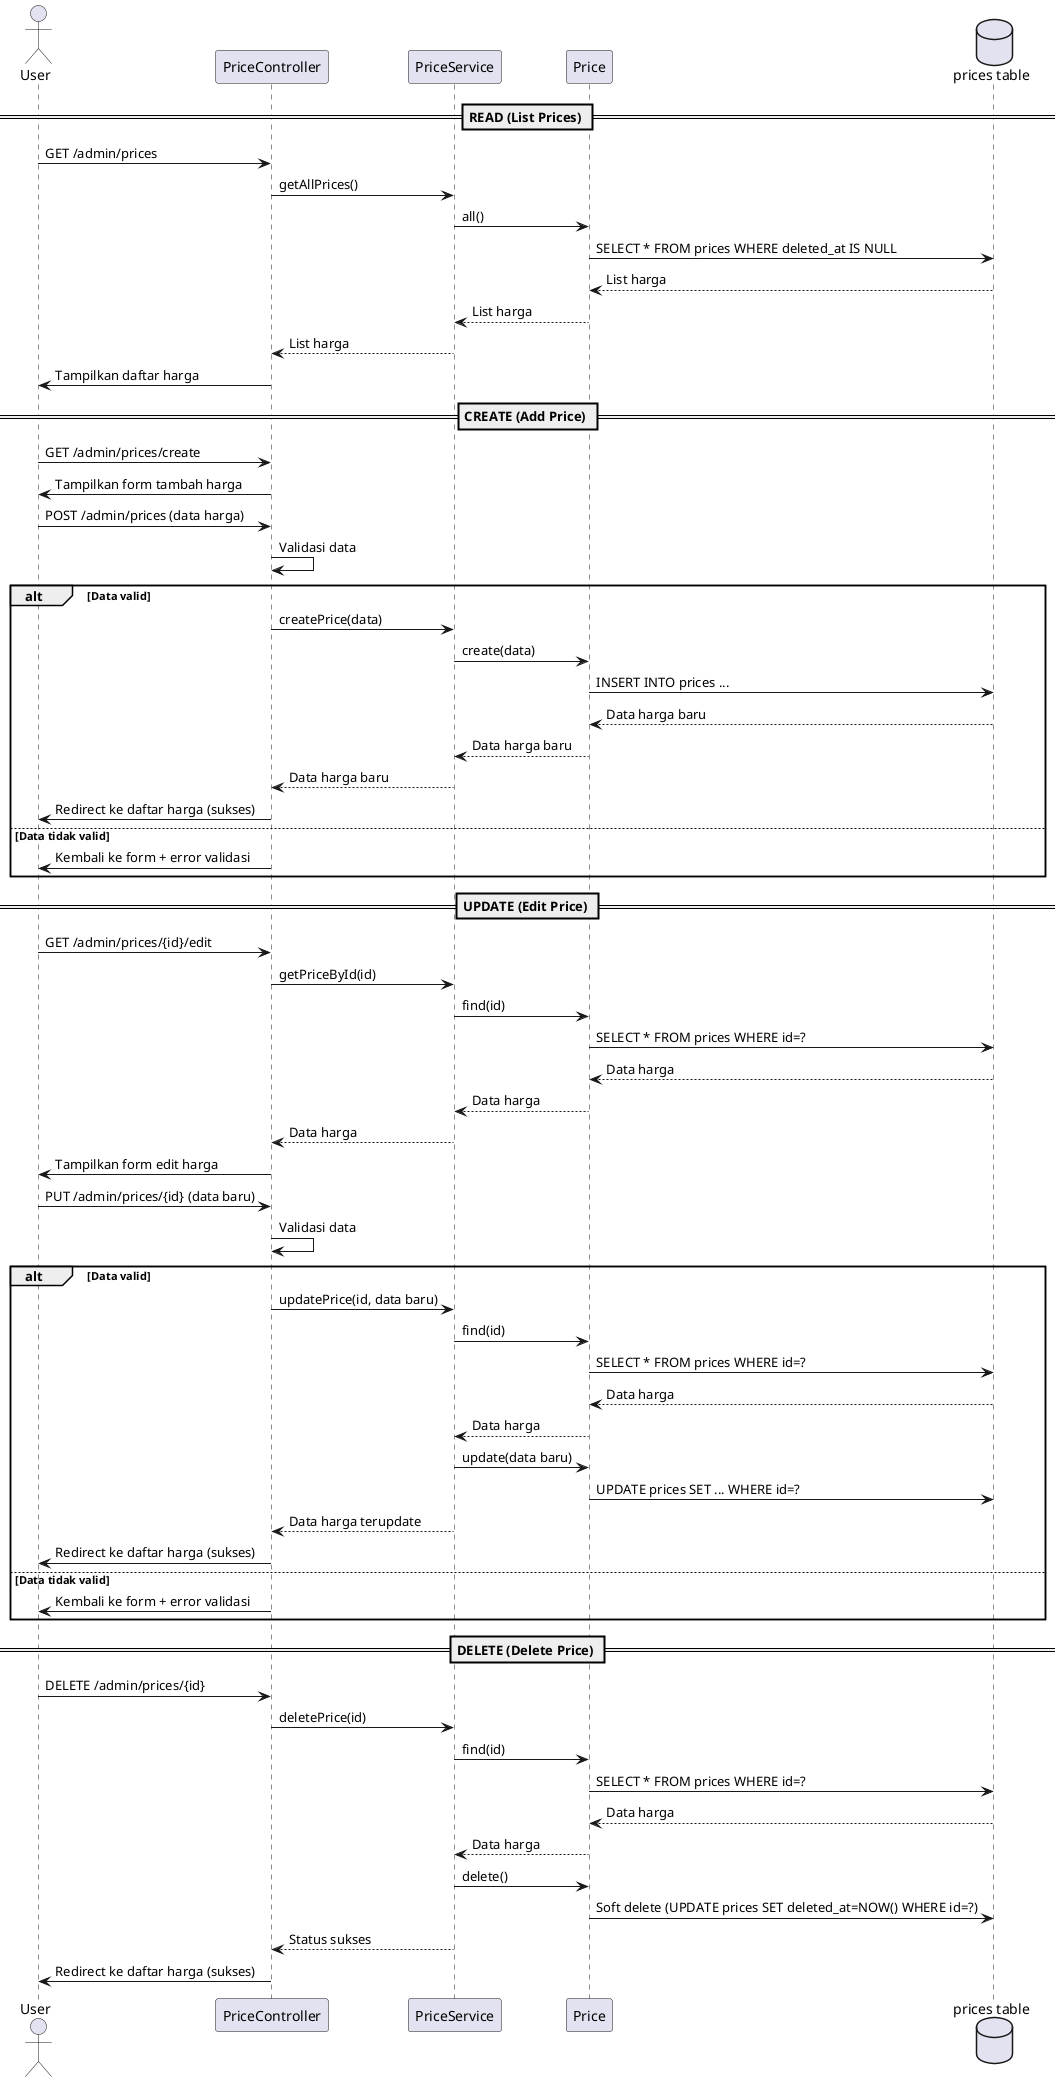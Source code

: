@startuml Sequence Diagram - CRUD Master Harga (Lengkap)

actor User
participant "PriceController" as Controller
participant "PriceService" as Service
participant "Price" as Model
database "prices table" as DB

== READ (List Prices) ==
User -> Controller : GET /admin/prices
Controller -> Service : getAllPrices()
Service -> Model : all()
Model -> DB : SELECT * FROM prices WHERE deleted_at IS NULL
DB --> Model : List harga
Model --> Service : List harga
Service --> Controller : List harga
Controller -> User : Tampilkan daftar harga

== CREATE (Add Price) ==
User -> Controller : GET /admin/prices/create
Controller -> User : Tampilkan form tambah harga

User -> Controller : POST /admin/prices (data harga)
Controller -> Controller : Validasi data
alt Data valid
    Controller -> Service : createPrice(data)
    Service -> Model : create(data)
    Model -> DB : INSERT INTO prices ...
    DB --> Model : Data harga baru
    Model --> Service : Data harga baru
    Service --> Controller : Data harga baru
    Controller -> User : Redirect ke daftar harga (sukses)
else Data tidak valid
    Controller -> User : Kembali ke form + error validasi
end

== UPDATE (Edit Price) ==
User -> Controller : GET /admin/prices/{id}/edit
Controller -> Service : getPriceById(id)
Service -> Model : find(id)
Model -> DB : SELECT * FROM prices WHERE id=?
DB --> Model : Data harga
Model --> Service : Data harga
Service --> Controller : Data harga
Controller -> User : Tampilkan form edit harga

User -> Controller : PUT /admin/prices/{id} (data baru)
Controller -> Controller : Validasi data
alt Data valid
    Controller -> Service : updatePrice(id, data baru)
    Service -> Model : find(id)
    Model -> DB : SELECT * FROM prices WHERE id=?
    DB --> Model : Data harga
    Model --> Service : Data harga
    Service -> Model : update(data baru)
    Model -> DB : UPDATE prices SET ... WHERE id=?
    Service --> Controller : Data harga terupdate
    Controller -> User : Redirect ke daftar harga (sukses)
else Data tidak valid
    Controller -> User : Kembali ke form + error validasi
end

== DELETE (Delete Price) ==
User -> Controller : DELETE /admin/prices/{id}
Controller -> Service : deletePrice(id)
Service -> Model : find(id)
Model -> DB : SELECT * FROM prices WHERE id=?
DB --> Model : Data harga
Model --> Service : Data harga
Service -> Model : delete()
Model -> DB : Soft delete (UPDATE prices SET deleted_at=NOW() WHERE id=?)
Service --> Controller : Status sukses
Controller -> User : Redirect ke daftar harga (sukses)

@enduml
